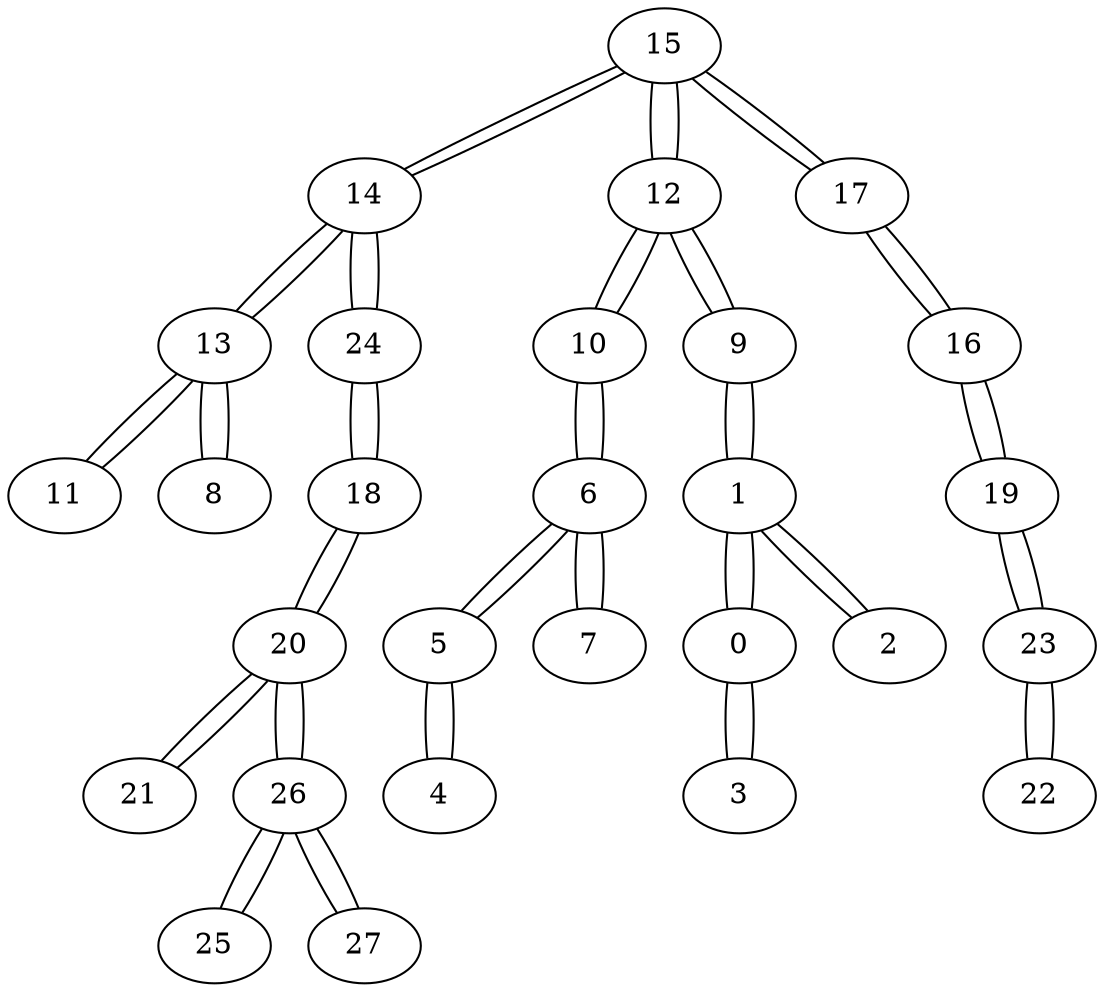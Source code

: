 graph {
15 -- 14
15 -- 12
15 -- 17
14 -- 15
14 -- 13
14 -- 24
12 -- 15
12 -- 10
12 -- 9
17 -- 15
17 -- 16
13 -- 14
13 -- 11
13 -- 8
24 -- 14
24 -- 18
10 -- 12
10 -- 6
9 -- 12
9 -- 1
16 -- 17
16 -- 19
11 -- 13
8 -- 13
18 -- 24
18 -- 20
6 -- 10
6 -- 5
6 -- 7
1 -- 9
1 -- 0
1 -- 2
19 -- 16
19 -- 23
20 -- 18
20 -- 21
20 -- 26
5 -- 6
5 -- 4
7 -- 6
0 -- 1
0 -- 3
2 -- 1
23 -- 19
23 -- 22
21 -- 20
26 -- 20
26 -- 25
26 -- 27
4 -- 5
3 -- 0
22 -- 23
25 -- 26
27 -- 26
}
